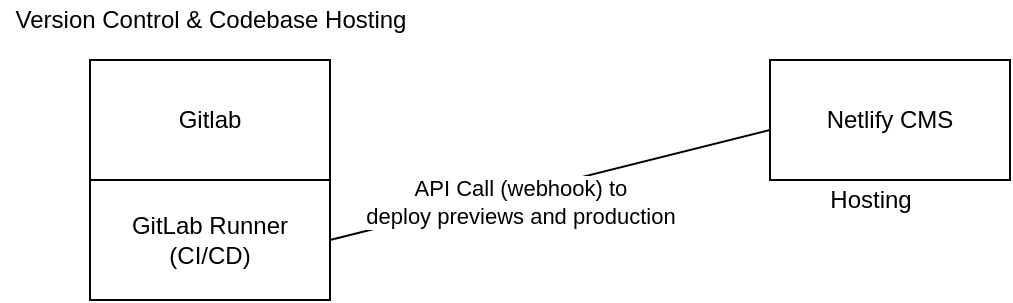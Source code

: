 <mxfile version="13.8.5" type="gitlab">
  <diagram id="Js7E2vdQKjriO1nOOy2I" name="Page-1">
    <mxGraphModel dx="822" dy="1602" grid="1" gridSize="10" guides="1" tooltips="1" connect="1" arrows="1" fold="1" page="1" pageScale="1" pageWidth="850" pageHeight="1100" math="0" shadow="0">
      <root>
        <mxCell id="0" />
        <mxCell id="1" parent="0" />
        <mxCell id="fSAB5A_bCEmiNPKu6XjB-1" value="Gitlab" style="rounded=0;whiteSpace=wrap;html=1;" vertex="1" parent="1">
          <mxGeometry x="160" y="190" width="120" height="60" as="geometry" />
        </mxCell>
        <mxCell id="fSAB5A_bCEmiNPKu6XjB-2" value="" style="endArrow=classic;html=1;exitX=1;exitY=0.5;exitDx=0;exitDy=0;" edge="1" parent="1" source="fSAB5A_bCEmiNPKu6XjB-8">
          <mxGeometry width="50" height="50" relative="1" as="geometry">
            <mxPoint x="400" y="840" as="sourcePoint" />
            <mxPoint x="520" y="220" as="targetPoint" />
          </mxGeometry>
        </mxCell>
        <mxCell id="fSAB5A_bCEmiNPKu6XjB-9" value="API Call (webhook) to &lt;br&gt;deploy previews and production" style="edgeLabel;html=1;align=center;verticalAlign=middle;resizable=0;points=[];" vertex="1" connectable="0" parent="fSAB5A_bCEmiNPKu6XjB-2">
          <mxGeometry x="-0.216" y="-4" relative="1" as="geometry">
            <mxPoint as="offset" />
          </mxGeometry>
        </mxCell>
        <mxCell id="fSAB5A_bCEmiNPKu6XjB-3" value="Netlify CMS" style="whiteSpace=wrap;html=1;" vertex="1" parent="1">
          <mxGeometry x="500" y="190" width="120" height="60" as="geometry" />
        </mxCell>
        <mxCell id="fSAB5A_bCEmiNPKu6XjB-4" value="Version Control &amp;amp; Codebase Hosting" style="text;html=1;align=center;verticalAlign=middle;resizable=0;points=[];autosize=1;" vertex="1" parent="1">
          <mxGeometry x="115" y="160" width="210" height="20" as="geometry" />
        </mxCell>
        <mxCell id="fSAB5A_bCEmiNPKu6XjB-5" value="Hosting" style="text;html=1;align=center;verticalAlign=middle;resizable=0;points=[];autosize=1;" vertex="1" parent="1">
          <mxGeometry x="520" y="250" width="60" height="20" as="geometry" />
        </mxCell>
        <mxCell id="fSAB5A_bCEmiNPKu6XjB-8" value="GitLab Runner (CI/CD)" style="rounded=0;whiteSpace=wrap;html=1;" vertex="1" parent="1">
          <mxGeometry x="160" y="250" width="120" height="60" as="geometry" />
        </mxCell>
      </root>
    </mxGraphModel>
  </diagram>
</mxfile>
